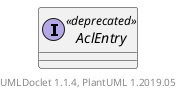 @startuml

    interface AclEntry <<deprecated>> [[AclEntry.html]] {
    }


    center footer UMLDoclet 1.1.4, PlantUML 1.2019.05
@enduml
